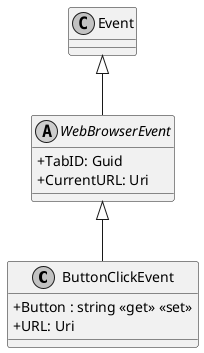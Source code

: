 @startuml
skinparam monochrome true
skinparam classAttributeIconSize 0

class ButtonClickEvent {
    + Button : string <<get>> <<set>>
    + URL: Uri
}
abstract class WebBrowserEvent {
    + TabID: Guid
    + CurrentURL: Uri
}


WebBrowserEvent <|-- ButtonClickEvent
Event <|-- WebBrowserEvent
@enduml
